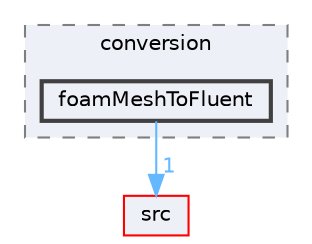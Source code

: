 digraph "applications/utilities/mesh/conversion/foamMeshToFluent"
{
 // LATEX_PDF_SIZE
  bgcolor="transparent";
  edge [fontname=Helvetica,fontsize=10,labelfontname=Helvetica,labelfontsize=10];
  node [fontname=Helvetica,fontsize=10,shape=box,height=0.2,width=0.4];
  compound=true
  subgraph clusterdir_5148cfe1bce83bc5fdc09a52963260a1 {
    graph [ bgcolor="#edf0f7", pencolor="grey50", label="conversion", fontname=Helvetica,fontsize=10 style="filled,dashed", URL="dir_5148cfe1bce83bc5fdc09a52963260a1.html",tooltip=""]
  dir_73854add1fdae3760c405c4d3010148b [label="foamMeshToFluent", fillcolor="#edf0f7", color="grey25", style="filled,bold", URL="dir_73854add1fdae3760c405c4d3010148b.html",tooltip=""];
  }
  dir_68267d1309a1af8e8297ef4c3efbcdba [label="src", fillcolor="#edf0f7", color="red", style="filled", URL="dir_68267d1309a1af8e8297ef4c3efbcdba.html",tooltip=""];
  dir_73854add1fdae3760c405c4d3010148b->dir_68267d1309a1af8e8297ef4c3efbcdba [headlabel="1", labeldistance=1.5 headhref="dir_001456_003729.html" href="dir_001456_003729.html" color="steelblue1" fontcolor="steelblue1"];
}
